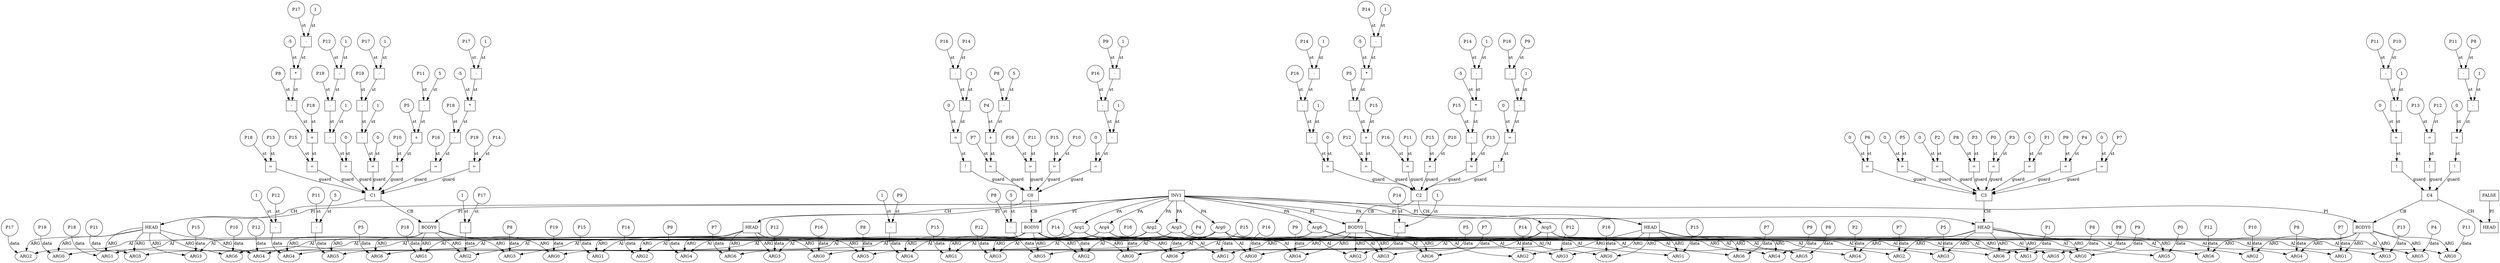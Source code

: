 // Horn Graph
digraph {
	"predicate_0" [label="INV1"  nodeName="predicate_0" class=predicateName GNNNodeID=0 shape="box"]
	"predicateArgument_0" [label="Arg0"  nodeName="predicateArgument_0" class=predicateArgument GNNNodeID=1 shape="ellipse"]
		"predicate_0" -> "predicateArgument_0" [ label="PA"]
	"predicateArgument_1" [label="Arg1"  nodeName="predicateArgument_1" class=predicateArgument GNNNodeID=2 shape="ellipse"]
		"predicate_0" -> "predicateArgument_1" [ label="PA"]
	"predicateArgument_2" [label="Arg2"  nodeName="predicateArgument_2" class=predicateArgument GNNNodeID=3 shape="ellipse"]
		"predicate_0" -> "predicateArgument_2" [ label="PA"]
	"predicateArgument_3" [label="Arg3"  nodeName="predicateArgument_3" class=predicateArgument GNNNodeID=4 shape="ellipse"]
		"predicate_0" -> "predicateArgument_3" [ label="PA"]
	"predicateArgument_4" [label="Arg4"  nodeName="predicateArgument_4" class=predicateArgument GNNNodeID=5 shape="ellipse"]
		"predicate_0" -> "predicateArgument_4" [ label="PA"]
	"predicateArgument_5" [label="Arg5"  nodeName="predicateArgument_5" class=predicateArgument GNNNodeID=6 shape="ellipse"]
		"predicate_0" -> "predicateArgument_5" [ label="PA"]
	"predicateArgument_6" [label="Arg6"  nodeName="predicateArgument_6" class=predicateArgument GNNNodeID=7 shape="ellipse"]
		"predicate_0" -> "predicateArgument_6" [ label="PA"]
	"predicate_1" [label="FALSE"  nodeName="predicate_1" class=predicateName GNNNodeID=8 shape="box"]
	"clause_0" [label="C0"  nodeName="clause_0" class=clause GNNNodeID=9 shape="box"]
	">=_10" [label="="  nodeName=">=_10" class=operator GNNNodeID=10 shape="square"]
		">=_10" -> "clause_0" [ label="guard"]
	"0_11" [label="0"  nodeName="0_11" class=constant GNNNodeID=11 shape="circle"]
		"0_11" -> ">=_10" [ label="st"]
	"-_12" [label="-"  nodeName="-_12" class=operator GNNNodeID=12 shape="square"]
		"-_12" -> ">=_10" [ label="st"]
	"-_13" [label="-"  nodeName="-_13" class=operator GNNNodeID=13 shape="square"]
		"-_13" -> "-_12" [ label="st"]
	"P16_14" [label="P16"  nodeName="P16_14" class=symbolicConstant GNNNodeID=14 shape="circle"]
		"P16_14" -> "-_13" [ label="st"]
	"-_15" [label="-"  nodeName="-_15" class=operator GNNNodeID=15 shape="square"]
		"-_15" -> "-_13" [ label="st"]
	"P9_16" [label="P9"  nodeName="P9_16" class=symbolicConstant GNNNodeID=16 shape="circle"]
		"P9_16" -> "-_15" [ label="st"]
	"1_17" [label="1"  nodeName="1_17" class=constant GNNNodeID=17 shape="circle"]
		"1_17" -> "-_15" [ label="st"]
	"1_18" [label="1"  nodeName="1_18" class=constant GNNNodeID=18 shape="circle"]
		"1_18" -> "-_12" [ label="st"]
	"!_19" [label="!"  nodeName="!_19" class=operator GNNNodeID=19 shape="square"]
		"!_19" -> "clause_0" [ label="guard"]
	">=_20" [label="="  nodeName=">=_20" class=operator GNNNodeID=20 shape="square"]
		">=_20" -> "!_19" [ label="st"]
	"0_21" [label="0"  nodeName="0_21" class=constant GNNNodeID=21 shape="circle"]
		"0_21" -> ">=_20" [ label="st"]
	"-_22" [label="-"  nodeName="-_22" class=operator GNNNodeID=22 shape="square"]
		"-_22" -> ">=_20" [ label="st"]
	"-_23" [label="-"  nodeName="-_23" class=operator GNNNodeID=23 shape="square"]
		"-_23" -> "-_22" [ label="st"]
	"P16_24" [label="P16"  nodeName="P16_24" class=symbolicConstant GNNNodeID=24 shape="circle"]
		"P16_24" -> "-_23" [ label="st"]
	"P14_25" [label="P14"  nodeName="P14_25" class=symbolicConstant GNNNodeID=25 shape="circle"]
		"P14_25" -> "-_23" [ label="st"]
	"1_26" [label="1"  nodeName="1_26" class=constant GNNNodeID=26 shape="circle"]
		"1_26" -> "-_22" [ label="st"]
	"=_27" [label="="  nodeName="=_27" class=operator GNNNodeID=27 shape="square"]
		"=_27" -> "clause_0" [ label="guard"]
	"+_28" [label="+"  nodeName="+_28" class=operator GNNNodeID=28 shape="square"]
		"+_28" -> "=_27" [ label="st"]
	"P4_29" [label="P4"  nodeName="P4_29" class=symbolicConstant GNNNodeID=29 shape="circle"]
		"P4_29" -> "+_28" [ label="st"]
	"-_30" [label="-"  nodeName="-_30" class=operator GNNNodeID=30 shape="square"]
		"-_30" -> "+_28" [ label="st"]
	"P8_31" [label="P8"  nodeName="P8_31" class=symbolicConstant GNNNodeID=31 shape="circle"]
		"P8_31" -> "-_30" [ label="st"]
	"5_32" [label="5"  nodeName="5_32" class=constant GNNNodeID=32 shape="circle"]
		"5_32" -> "-_30" [ label="st"]
	"P7_33" [label="P7"  nodeName="P7_33" class=symbolicConstant GNNNodeID=33 shape="circle"]
		"P7_33" -> "=_27" [ label="st"]
	"=_34" [label="="  nodeName="=_34" class=operator GNNNodeID=34 shape="square"]
		"=_34" -> "clause_0" [ label="guard"]
	"P11_35" [label="P11"  nodeName="P11_35" class=symbolicConstant GNNNodeID=35 shape="circle"]
		"P11_35" -> "=_34" [ label="st"]
	"P16_36" [label="P16"  nodeName="P16_36" class=symbolicConstant GNNNodeID=36 shape="circle"]
		"P16_36" -> "=_34" [ label="st"]
	"=_37" [label="="  nodeName="=_37" class=operator GNNNodeID=37 shape="square"]
		"=_37" -> "clause_0" [ label="guard"]
	"P10_38" [label="P10"  nodeName="P10_38" class=symbolicConstant GNNNodeID=38 shape="circle"]
		"P10_38" -> "=_37" [ label="st"]
	"P15_39" [label="P15"  nodeName="P15_39" class=symbolicConstant GNNNodeID=39 shape="circle"]
		"P15_39" -> "=_37" [ label="st"]
	"clauseHead_0" [label="HEAD"  nodeName="clauseHead_0" class=clauseHead GNNNodeID=40 shape="box"]
		"clause_0" -> "clauseHead_0" [ label="CH"]
		"predicate_0" -> "clauseHead_0" [ label="PI"]
	"clauseArgument_0" [label="ARG0"  nodeName="clauseArgument_0" class=clauseArg GNNNodeID=41 shape="ellipse"]
		"clauseHead_0" -> "clauseArgument_0" [ label="ARG"]
		"predicateArgument_0" -> "clauseArgument_0" [ label="AI"]
	"P16_42" [label="P16"  nodeName="P16_42" class=symbolicConstant GNNNodeID=42 shape="circle"]
		"P16_42" -> "clauseArgument_0" [ label="data"]
	"clauseArgument_1" [label="ARG1"  nodeName="clauseArgument_1" class=clauseArg GNNNodeID=43 shape="ellipse"]
		"clauseHead_0" -> "clauseArgument_1" [ label="ARG"]
		"predicateArgument_1" -> "clauseArgument_1" [ label="AI"]
	"P15_44" [label="P15"  nodeName="P15_44" class=symbolicConstant GNNNodeID=44 shape="circle"]
		"P15_44" -> "clauseArgument_1" [ label="data"]
	"clauseArgument_2" [label="ARG2"  nodeName="clauseArgument_2" class=clauseArg GNNNodeID=45 shape="ellipse"]
		"clauseHead_0" -> "clauseArgument_2" [ label="ARG"]
		"predicateArgument_2" -> "clauseArgument_2" [ label="AI"]
	"P14_46" [label="P14"  nodeName="P14_46" class=symbolicConstant GNNNodeID=46 shape="circle"]
		"P14_46" -> "clauseArgument_2" [ label="data"]
	"clauseArgument_3" [label="ARG3"  nodeName="clauseArgument_3" class=clauseArg GNNNodeID=47 shape="ellipse"]
		"clauseHead_0" -> "clauseArgument_3" [ label="ARG"]
		"predicateArgument_3" -> "clauseArgument_3" [ label="AI"]
	"P12_48" [label="P12"  nodeName="P12_48" class=symbolicConstant GNNNodeID=48 shape="circle"]
		"P12_48" -> "clauseArgument_3" [ label="data"]
	"clauseArgument_4" [label="ARG4"  nodeName="clauseArgument_4" class=clauseArg GNNNodeID=49 shape="ellipse"]
		"clauseHead_0" -> "clauseArgument_4" [ label="ARG"]
		"predicateArgument_4" -> "clauseArgument_4" [ label="AI"]
	"P9_50" [label="P9"  nodeName="P9_50" class=symbolicConstant GNNNodeID=50 shape="circle"]
		"P9_50" -> "clauseArgument_4" [ label="data"]
	"clauseArgument_5" [label="ARG5"  nodeName="clauseArgument_5" class=clauseArg GNNNodeID=51 shape="ellipse"]
		"clauseHead_0" -> "clauseArgument_5" [ label="ARG"]
		"predicateArgument_5" -> "clauseArgument_5" [ label="AI"]
	"P8_52" [label="P8"  nodeName="P8_52" class=symbolicConstant GNNNodeID=52 shape="circle"]
		"P8_52" -> "clauseArgument_5" [ label="data"]
	"clauseArgument_6" [label="ARG6"  nodeName="clauseArgument_6" class=clauseArg GNNNodeID=53 shape="ellipse"]
		"clauseHead_0" -> "clauseArgument_6" [ label="ARG"]
		"predicateArgument_6" -> "clauseArgument_6" [ label="AI"]
	"P7_54" [label="P7"  nodeName="P7_54" class=symbolicConstant GNNNodeID=54 shape="circle"]
		"P7_54" -> "clauseArgument_6" [ label="data"]
	"clauseBody_0" [label="BODY0"  nodeName="clauseBody_0" class=clauseBody GNNNodeID=55 shape="box"]
		"clause_0" -> "clauseBody_0" [ label="CB"]
		"predicate_0" -> "clauseBody_0" [ label="PI"]
	"clauseArgument_7" [label="ARG0"  nodeName="clauseArgument_7" class=clauseArg GNNNodeID=56 shape="ellipse"]
		"clauseBody_0" -> "clauseArgument_7" [ label="ARG"]
		"predicateArgument_0" -> "clauseArgument_7" [ label="AI"]
	"P16_57" [label="P16"  nodeName="P16_57" class=symbolicConstant GNNNodeID=57 shape="circle"]
		"P16_57" -> "clauseArgument_7" [ label="data"]
	"clauseArgument_8" [label="ARG1"  nodeName="clauseArgument_8" class=clauseArg GNNNodeID=58 shape="ellipse"]
		"clauseBody_0" -> "clauseArgument_8" [ label="ARG"]
		"predicateArgument_1" -> "clauseArgument_8" [ label="AI"]
	"P15_59" [label="P15"  nodeName="P15_59" class=symbolicConstant GNNNodeID=59 shape="circle"]
		"P15_59" -> "clauseArgument_8" [ label="data"]
	"clauseArgument_9" [label="ARG2"  nodeName="clauseArgument_9" class=clauseArg GNNNodeID=60 shape="ellipse"]
		"clauseBody_0" -> "clauseArgument_9" [ label="ARG"]
		"predicateArgument_2" -> "clauseArgument_9" [ label="AI"]
	"P14_61" [label="P14"  nodeName="P14_61" class=symbolicConstant GNNNodeID=61 shape="circle"]
		"P14_61" -> "clauseArgument_9" [ label="data"]
	"clauseArgument_10" [label="ARG3"  nodeName="clauseArgument_10" class=clauseArg GNNNodeID=62 shape="ellipse"]
		"clauseBody_0" -> "clauseArgument_10" [ label="ARG"]
		"predicateArgument_3" -> "clauseArgument_10" [ label="AI"]
	"P12_63" [label="P12"  nodeName="P12_63" class=symbolicConstant GNNNodeID=63 shape="circle"]
		"P12_63" -> "clauseArgument_10" [ label="data"]
	"clauseArgument_11" [label="ARG4"  nodeName="clauseArgument_11" class=clauseArg GNNNodeID=64 shape="ellipse"]
		"clauseBody_0" -> "clauseArgument_11" [ label="ARG"]
		"predicateArgument_4" -> "clauseArgument_11" [ label="AI"]
	"-_65" [label="-"  nodeName="-_65" class=operator GNNNodeID=65 shape="square"]
		"-_65" -> "clauseArgument_11" [ label="data"]
	"P9_66" [label="P9"  nodeName="P9_66" class=symbolicConstant GNNNodeID=66 shape="circle"]
		"P9_66" -> "-_65" [ label="st"]
	"1_67" [label="1"  nodeName="1_67" class=constant GNNNodeID=67 shape="circle"]
		"1_67" -> "-_65" [ label="st"]
	"clauseArgument_12" [label="ARG5"  nodeName="clauseArgument_12" class=clauseArg GNNNodeID=68 shape="ellipse"]
		"clauseBody_0" -> "clauseArgument_12" [ label="ARG"]
		"predicateArgument_5" -> "clauseArgument_12" [ label="AI"]
	"-_69" [label="-"  nodeName="-_69" class=operator GNNNodeID=69 shape="square"]
		"-_69" -> "clauseArgument_12" [ label="data"]
	"P8_70" [label="P8"  nodeName="P8_70" class=symbolicConstant GNNNodeID=70 shape="circle"]
		"P8_70" -> "-_69" [ label="st"]
	"5_71" [label="5"  nodeName="5_71" class=constant GNNNodeID=71 shape="circle"]
		"5_71" -> "-_69" [ label="st"]
	"clauseArgument_13" [label="ARG6"  nodeName="clauseArgument_13" class=clauseArg GNNNodeID=72 shape="ellipse"]
		"clauseBody_0" -> "clauseArgument_13" [ label="ARG"]
		"predicateArgument_6" -> "clauseArgument_13" [ label="AI"]
	"P4_73" [label="P4"  nodeName="P4_73" class=symbolicConstant GNNNodeID=73 shape="circle"]
		"P4_73" -> "clauseArgument_13" [ label="data"]
	"clause_1" [label="C1"  nodeName="clause_1" class=clause GNNNodeID=74 shape="box"]
	"=_75" [label="="  nodeName="=_75" class=operator GNNNodeID=75 shape="square"]
		"=_75" -> "clause_1" [ label="guard"]
	"+_76" [label="+"  nodeName="+_76" class=operator GNNNodeID=76 shape="square"]
		"+_76" -> "=_75" [ label="st"]
	"-_77" [label="-"  nodeName="-_77" class=operator GNNNodeID=77 shape="square"]
		"-_77" -> "+_76" [ label="st"]
	"P8_78" [label="P8"  nodeName="P8_78" class=symbolicConstant GNNNodeID=78 shape="circle"]
		"P8_78" -> "-_77" [ label="st"]
	"*_79" [label="*"  nodeName="*_79" class=operator GNNNodeID=79 shape="square"]
		"*_79" -> "-_77" [ label="st"]
	"-5_80" [label="-5"  nodeName="-5_80" class=constant GNNNodeID=80 shape="circle"]
		"-5_80" -> "*_79" [ label="st"]
	"-_81" [label="-"  nodeName="-_81" class=operator GNNNodeID=81 shape="square"]
		"-_81" -> "*_79" [ label="st"]
	"P17_82" [label="P17"  nodeName="P17_82" class=symbolicConstant GNNNodeID=82 shape="circle"]
		"P17_82" -> "-_81" [ label="st"]
	"1_83" [label="1"  nodeName="1_83" class=constant GNNNodeID=83 shape="circle"]
		"1_83" -> "-_81" [ label="st"]
	"P18_84" [label="P18"  nodeName="P18_84" class=symbolicConstant GNNNodeID=84 shape="circle"]
		"P18_84" -> "+_76" [ label="st"]
	"P15_85" [label="P15"  nodeName="P15_85" class=symbolicConstant GNNNodeID=85 shape="circle"]
		"P15_85" -> "=_75" [ label="st"]
	">=_86" [label="="  nodeName=">=_86" class=operator GNNNodeID=86 shape="square"]
		">=_86" -> "clause_1" [ label="guard"]
	"0_87" [label="0"  nodeName="0_87" class=constant GNNNodeID=87 shape="circle"]
		"0_87" -> ">=_86" [ label="st"]
	"-_88" [label="-"  nodeName="-_88" class=operator GNNNodeID=88 shape="square"]
		"-_88" -> ">=_86" [ label="st"]
	"-_89" [label="-"  nodeName="-_89" class=operator GNNNodeID=89 shape="square"]
		"-_89" -> "-_88" [ label="st"]
	"P19_90" [label="P19"  nodeName="P19_90" class=symbolicConstant GNNNodeID=90 shape="circle"]
		"P19_90" -> "-_89" [ label="st"]
	"-_91" [label="-"  nodeName="-_91" class=operator GNNNodeID=91 shape="square"]
		"-_91" -> "-_89" [ label="st"]
	"P12_92" [label="P12"  nodeName="P12_92" class=symbolicConstant GNNNodeID=92 shape="circle"]
		"P12_92" -> "-_91" [ label="st"]
	"1_93" [label="1"  nodeName="1_93" class=constant GNNNodeID=93 shape="circle"]
		"1_93" -> "-_91" [ label="st"]
	"1_94" [label="1"  nodeName="1_94" class=constant GNNNodeID=94 shape="circle"]
		"1_94" -> "-_88" [ label="st"]
	">=_95" [label="="  nodeName=">=_95" class=operator GNNNodeID=95 shape="square"]
		">=_95" -> "clause_1" [ label="guard"]
	"0_96" [label="0"  nodeName="0_96" class=constant GNNNodeID=96 shape="circle"]
		"0_96" -> ">=_95" [ label="st"]
	"-_97" [label="-"  nodeName="-_97" class=operator GNNNodeID=97 shape="square"]
		"-_97" -> ">=_95" [ label="st"]
	"-_98" [label="-"  nodeName="-_98" class=operator GNNNodeID=98 shape="square"]
		"-_98" -> "-_97" [ label="st"]
	"P19_99" [label="P19"  nodeName="P19_99" class=symbolicConstant GNNNodeID=99 shape="circle"]
		"P19_99" -> "-_98" [ label="st"]
	"-_100" [label="-"  nodeName="-_100" class=operator GNNNodeID=100 shape="square"]
		"-_100" -> "-_98" [ label="st"]
	"P17_101" [label="P17"  nodeName="P17_101" class=symbolicConstant GNNNodeID=101 shape="circle"]
		"P17_101" -> "-_100" [ label="st"]
	"1_102" [label="1"  nodeName="1_102" class=constant GNNNodeID=102 shape="circle"]
		"1_102" -> "-_100" [ label="st"]
	"1_103" [label="1"  nodeName="1_103" class=constant GNNNodeID=103 shape="circle"]
		"1_103" -> "-_97" [ label="st"]
	"=_104" [label="="  nodeName="=_104" class=operator GNNNodeID=104 shape="square"]
		"=_104" -> "clause_1" [ label="guard"]
	"+_105" [label="+"  nodeName="+_105" class=operator GNNNodeID=105 shape="square"]
		"+_105" -> "=_104" [ label="st"]
	"P5_106" [label="P5"  nodeName="P5_106" class=symbolicConstant GNNNodeID=106 shape="circle"]
		"P5_106" -> "+_105" [ label="st"]
	"-_107" [label="-"  nodeName="-_107" class=operator GNNNodeID=107 shape="square"]
		"-_107" -> "+_105" [ label="st"]
	"P11_108" [label="P11"  nodeName="P11_108" class=symbolicConstant GNNNodeID=108 shape="circle"]
		"P11_108" -> "-_107" [ label="st"]
	"5_109" [label="5"  nodeName="5_109" class=constant GNNNodeID=109 shape="circle"]
		"5_109" -> "-_107" [ label="st"]
	"P10_110" [label="P10"  nodeName="P10_110" class=symbolicConstant GNNNodeID=110 shape="circle"]
		"P10_110" -> "=_104" [ label="st"]
	"=_111" [label="="  nodeName="=_111" class=operator GNNNodeID=111 shape="square"]
		"=_111" -> "clause_1" [ label="guard"]
	"-_112" [label="-"  nodeName="-_112" class=operator GNNNodeID=112 shape="square"]
		"-_112" -> "=_111" [ label="st"]
	"P18_113" [label="P18"  nodeName="P18_113" class=symbolicConstant GNNNodeID=113 shape="circle"]
		"P18_113" -> "-_112" [ label="st"]
	"*_114" [label="*"  nodeName="*_114" class=operator GNNNodeID=114 shape="square"]
		"*_114" -> "-_112" [ label="st"]
	"-5_115" [label="-5"  nodeName="-5_115" class=constant GNNNodeID=115 shape="circle"]
		"-5_115" -> "*_114" [ label="st"]
	"-_116" [label="-"  nodeName="-_116" class=operator GNNNodeID=116 shape="square"]
		"-_116" -> "*_114" [ label="st"]
	"P17_117" [label="P17"  nodeName="P17_117" class=symbolicConstant GNNNodeID=117 shape="circle"]
		"P17_117" -> "-_116" [ label="st"]
	"1_118" [label="1"  nodeName="1_118" class=constant GNNNodeID=118 shape="circle"]
		"1_118" -> "-_116" [ label="st"]
	"P16_119" [label="P16"  nodeName="P16_119" class=symbolicConstant GNNNodeID=119 shape="circle"]
		"P16_119" -> "=_111" [ label="st"]
	"=_120" [label="="  nodeName="=_120" class=operator GNNNodeID=120 shape="square"]
		"=_120" -> "clause_1" [ label="guard"]
	"P14_121" [label="P14"  nodeName="P14_121" class=symbolicConstant GNNNodeID=121 shape="circle"]
		"P14_121" -> "=_120" [ label="st"]
	"P19_122" [label="P19"  nodeName="P19_122" class=symbolicConstant GNNNodeID=122 shape="circle"]
		"P19_122" -> "=_120" [ label="st"]
	"=_123" [label="="  nodeName="=_123" class=operator GNNNodeID=123 shape="square"]
		"=_123" -> "clause_1" [ label="guard"]
	"P13_124" [label="P13"  nodeName="P13_124" class=symbolicConstant GNNNodeID=124 shape="circle"]
		"P13_124" -> "=_123" [ label="st"]
	"P18_125" [label="P18"  nodeName="P18_125" class=symbolicConstant GNNNodeID=125 shape="circle"]
		"P18_125" -> "=_123" [ label="st"]
	"clauseHead_1" [label="HEAD"  nodeName="clauseHead_1" class=clauseHead GNNNodeID=126 shape="box"]
		"clause_1" -> "clauseHead_1" [ label="CH"]
		"predicate_0" -> "clauseHead_1" [ label="PI"]
	"clauseArgument_14" [label="ARG0"  nodeName="clauseArgument_14" class=clauseArg GNNNodeID=127 shape="ellipse"]
		"clauseHead_1" -> "clauseArgument_14" [ label="ARG"]
		"predicateArgument_0" -> "clauseArgument_14" [ label="AI"]
	"P19_128" [label="P19"  nodeName="P19_128" class=symbolicConstant GNNNodeID=128 shape="circle"]
		"P19_128" -> "clauseArgument_14" [ label="data"]
	"clauseArgument_15" [label="ARG1"  nodeName="clauseArgument_15" class=clauseArg GNNNodeID=129 shape="ellipse"]
		"clauseHead_1" -> "clauseArgument_15" [ label="ARG"]
		"predicateArgument_1" -> "clauseArgument_15" [ label="AI"]
	"P18_130" [label="P18"  nodeName="P18_130" class=symbolicConstant GNNNodeID=130 shape="circle"]
		"P18_130" -> "clauseArgument_15" [ label="data"]
	"clauseArgument_16" [label="ARG2"  nodeName="clauseArgument_16" class=clauseArg GNNNodeID=131 shape="ellipse"]
		"clauseHead_1" -> "clauseArgument_16" [ label="ARG"]
		"predicateArgument_2" -> "clauseArgument_16" [ label="AI"]
	"P17_132" [label="P17"  nodeName="P17_132" class=symbolicConstant GNNNodeID=132 shape="circle"]
		"P17_132" -> "clauseArgument_16" [ label="data"]
	"clauseArgument_17" [label="ARG3"  nodeName="clauseArgument_17" class=clauseArg GNNNodeID=133 shape="ellipse"]
		"clauseHead_1" -> "clauseArgument_17" [ label="ARG"]
		"predicateArgument_3" -> "clauseArgument_17" [ label="AI"]
	"P15_134" [label="P15"  nodeName="P15_134" class=symbolicConstant GNNNodeID=134 shape="circle"]
		"P15_134" -> "clauseArgument_17" [ label="data"]
	"clauseArgument_18" [label="ARG4"  nodeName="clauseArgument_18" class=clauseArg GNNNodeID=135 shape="ellipse"]
		"clauseHead_1" -> "clauseArgument_18" [ label="ARG"]
		"predicateArgument_4" -> "clauseArgument_18" [ label="AI"]
	"P12_136" [label="P12"  nodeName="P12_136" class=symbolicConstant GNNNodeID=136 shape="circle"]
		"P12_136" -> "clauseArgument_18" [ label="data"]
	"clauseArgument_19" [label="ARG5"  nodeName="clauseArgument_19" class=clauseArg GNNNodeID=137 shape="ellipse"]
		"clauseHead_1" -> "clauseArgument_19" [ label="ARG"]
		"predicateArgument_5" -> "clauseArgument_19" [ label="AI"]
	"P11_138" [label="P11"  nodeName="P11_138" class=symbolicConstant GNNNodeID=138 shape="circle"]
		"P11_138" -> "clauseArgument_19" [ label="data"]
	"clauseArgument_20" [label="ARG6"  nodeName="clauseArgument_20" class=clauseArg GNNNodeID=139 shape="ellipse"]
		"clauseHead_1" -> "clauseArgument_20" [ label="ARG"]
		"predicateArgument_6" -> "clauseArgument_20" [ label="AI"]
	"P10_140" [label="P10"  nodeName="P10_140" class=symbolicConstant GNNNodeID=140 shape="circle"]
		"P10_140" -> "clauseArgument_20" [ label="data"]
	"clauseBody_1" [label="BODY0"  nodeName="clauseBody_1" class=clauseBody GNNNodeID=141 shape="box"]
		"clause_1" -> "clauseBody_1" [ label="CB"]
		"predicate_0" -> "clauseBody_1" [ label="PI"]
	"clauseArgument_21" [label="ARG0"  nodeName="clauseArgument_21" class=clauseArg GNNNodeID=142 shape="ellipse"]
		"clauseBody_1" -> "clauseArgument_21" [ label="ARG"]
		"predicateArgument_0" -> "clauseArgument_21" [ label="AI"]
	"P19_143" [label="P19"  nodeName="P19_143" class=symbolicConstant GNNNodeID=143 shape="circle"]
		"P19_143" -> "clauseArgument_21" [ label="data"]
	"clauseArgument_22" [label="ARG1"  nodeName="clauseArgument_22" class=clauseArg GNNNodeID=144 shape="ellipse"]
		"clauseBody_1" -> "clauseArgument_22" [ label="ARG"]
		"predicateArgument_1" -> "clauseArgument_22" [ label="AI"]
	"P18_145" [label="P18"  nodeName="P18_145" class=symbolicConstant GNNNodeID=145 shape="circle"]
		"P18_145" -> "clauseArgument_22" [ label="data"]
	"clauseArgument_23" [label="ARG2"  nodeName="clauseArgument_23" class=clauseArg GNNNodeID=146 shape="ellipse"]
		"clauseBody_1" -> "clauseArgument_23" [ label="ARG"]
		"predicateArgument_2" -> "clauseArgument_23" [ label="AI"]
	"-_147" [label="-"  nodeName="-_147" class=operator GNNNodeID=147 shape="square"]
		"-_147" -> "clauseArgument_23" [ label="data"]
	"P17_148" [label="P17"  nodeName="P17_148" class=symbolicConstant GNNNodeID=148 shape="circle"]
		"P17_148" -> "-_147" [ label="st"]
	"1_149" [label="1"  nodeName="1_149" class=constant GNNNodeID=149 shape="circle"]
		"1_149" -> "-_147" [ label="st"]
	"clauseArgument_24" [label="ARG3"  nodeName="clauseArgument_24" class=clauseArg GNNNodeID=150 shape="ellipse"]
		"clauseBody_1" -> "clauseArgument_24" [ label="ARG"]
		"predicateArgument_3" -> "clauseArgument_24" [ label="AI"]
	"P8_151" [label="P8"  nodeName="P8_151" class=symbolicConstant GNNNodeID=151 shape="circle"]
		"P8_151" -> "clauseArgument_24" [ label="data"]
	"clauseArgument_25" [label="ARG4"  nodeName="clauseArgument_25" class=clauseArg GNNNodeID=152 shape="ellipse"]
		"clauseBody_1" -> "clauseArgument_25" [ label="ARG"]
		"predicateArgument_4" -> "clauseArgument_25" [ label="AI"]
	"-_153" [label="-"  nodeName="-_153" class=operator GNNNodeID=153 shape="square"]
		"-_153" -> "clauseArgument_25" [ label="data"]
	"P12_154" [label="P12"  nodeName="P12_154" class=symbolicConstant GNNNodeID=154 shape="circle"]
		"P12_154" -> "-_153" [ label="st"]
	"1_155" [label="1"  nodeName="1_155" class=constant GNNNodeID=155 shape="circle"]
		"1_155" -> "-_153" [ label="st"]
	"clauseArgument_26" [label="ARG5"  nodeName="clauseArgument_26" class=clauseArg GNNNodeID=156 shape="ellipse"]
		"clauseBody_1" -> "clauseArgument_26" [ label="ARG"]
		"predicateArgument_5" -> "clauseArgument_26" [ label="AI"]
	"-_157" [label="-"  nodeName="-_157" class=operator GNNNodeID=157 shape="square"]
		"-_157" -> "clauseArgument_26" [ label="data"]
	"P11_158" [label="P11"  nodeName="P11_158" class=symbolicConstant GNNNodeID=158 shape="circle"]
		"P11_158" -> "-_157" [ label="st"]
	"5_159" [label="5"  nodeName="5_159" class=constant GNNNodeID=159 shape="circle"]
		"5_159" -> "-_157" [ label="st"]
	"clauseArgument_27" [label="ARG6"  nodeName="clauseArgument_27" class=clauseArg GNNNodeID=160 shape="ellipse"]
		"clauseBody_1" -> "clauseArgument_27" [ label="ARG"]
		"predicateArgument_6" -> "clauseArgument_27" [ label="AI"]
	"P5_161" [label="P5"  nodeName="P5_161" class=symbolicConstant GNNNodeID=161 shape="circle"]
		"P5_161" -> "clauseArgument_27" [ label="data"]
	"clause_2" [label="C2"  nodeName="clause_2" class=clause GNNNodeID=162 shape="box"]
	"=_163" [label="="  nodeName="=_163" class=operator GNNNodeID=163 shape="square"]
		"=_163" -> "clause_2" [ label="guard"]
	"-_164" [label="-"  nodeName="-_164" class=operator GNNNodeID=164 shape="square"]
		"-_164" -> "=_163" [ label="st"]
	"P15_165" [label="P15"  nodeName="P15_165" class=symbolicConstant GNNNodeID=165 shape="circle"]
		"P15_165" -> "-_164" [ label="st"]
	"*_166" [label="*"  nodeName="*_166" class=operator GNNNodeID=166 shape="square"]
		"*_166" -> "-_164" [ label="st"]
	"-5_167" [label="-5"  nodeName="-5_167" class=constant GNNNodeID=167 shape="circle"]
		"-5_167" -> "*_166" [ label="st"]
	"-_168" [label="-"  nodeName="-_168" class=operator GNNNodeID=168 shape="square"]
		"-_168" -> "*_166" [ label="st"]
	"P14_169" [label="P14"  nodeName="P14_169" class=symbolicConstant GNNNodeID=169 shape="circle"]
		"P14_169" -> "-_168" [ label="st"]
	"1_170" [label="1"  nodeName="1_170" class=constant GNNNodeID=170 shape="circle"]
		"1_170" -> "-_168" [ label="st"]
	"P13_171" [label="P13"  nodeName="P13_171" class=symbolicConstant GNNNodeID=171 shape="circle"]
		"P13_171" -> "=_163" [ label="st"]
	"!_172" [label="!"  nodeName="!_172" class=operator GNNNodeID=172 shape="square"]
		"!_172" -> "clause_2" [ label="guard"]
	">=_173" [label="="  nodeName=">=_173" class=operator GNNNodeID=173 shape="square"]
		">=_173" -> "!_172" [ label="st"]
	"0_174" [label="0"  nodeName="0_174" class=constant GNNNodeID=174 shape="circle"]
		"0_174" -> ">=_173" [ label="st"]
	"-_175" [label="-"  nodeName="-_175" class=operator GNNNodeID=175 shape="square"]
		"-_175" -> ">=_173" [ label="st"]
	"-_176" [label="-"  nodeName="-_176" class=operator GNNNodeID=176 shape="square"]
		"-_176" -> "-_175" [ label="st"]
	"P16_177" [label="P16"  nodeName="P16_177" class=symbolicConstant GNNNodeID=177 shape="circle"]
		"P16_177" -> "-_176" [ label="st"]
	"P9_178" [label="P9"  nodeName="P9_178" class=symbolicConstant GNNNodeID=178 shape="circle"]
		"P9_178" -> "-_176" [ label="st"]
	"1_179" [label="1"  nodeName="1_179" class=constant GNNNodeID=179 shape="circle"]
		"1_179" -> "-_175" [ label="st"]
	">=_180" [label="="  nodeName=">=_180" class=operator GNNNodeID=180 shape="square"]
		">=_180" -> "clause_2" [ label="guard"]
	"0_181" [label="0"  nodeName="0_181" class=constant GNNNodeID=181 shape="circle"]
		"0_181" -> ">=_180" [ label="st"]
	"-_182" [label="-"  nodeName="-_182" class=operator GNNNodeID=182 shape="square"]
		"-_182" -> ">=_180" [ label="st"]
	"-_183" [label="-"  nodeName="-_183" class=operator GNNNodeID=183 shape="square"]
		"-_183" -> "-_182" [ label="st"]
	"P16_184" [label="P16"  nodeName="P16_184" class=symbolicConstant GNNNodeID=184 shape="circle"]
		"P16_184" -> "-_183" [ label="st"]
	"-_185" [label="-"  nodeName="-_185" class=operator GNNNodeID=185 shape="square"]
		"-_185" -> "-_183" [ label="st"]
	"P14_186" [label="P14"  nodeName="P14_186" class=symbolicConstant GNNNodeID=186 shape="circle"]
		"P14_186" -> "-_185" [ label="st"]
	"1_187" [label="1"  nodeName="1_187" class=constant GNNNodeID=187 shape="circle"]
		"1_187" -> "-_185" [ label="st"]
	"1_188" [label="1"  nodeName="1_188" class=constant GNNNodeID=188 shape="circle"]
		"1_188" -> "-_182" [ label="st"]
	"=_189" [label="="  nodeName="=_189" class=operator GNNNodeID=189 shape="square"]
		"=_189" -> "clause_2" [ label="guard"]
	"+_190" [label="+"  nodeName="+_190" class=operator GNNNodeID=190 shape="square"]
		"+_190" -> "=_189" [ label="st"]
	"-_191" [label="-"  nodeName="-_191" class=operator GNNNodeID=191 shape="square"]
		"-_191" -> "+_190" [ label="st"]
	"P5_192" [label="P5"  nodeName="P5_192" class=symbolicConstant GNNNodeID=192 shape="circle"]
		"P5_192" -> "-_191" [ label="st"]
	"*_193" [label="*"  nodeName="*_193" class=operator GNNNodeID=193 shape="square"]
		"*_193" -> "-_191" [ label="st"]
	"-5_194" [label="-5"  nodeName="-5_194" class=constant GNNNodeID=194 shape="circle"]
		"-5_194" -> "*_193" [ label="st"]
	"-_195" [label="-"  nodeName="-_195" class=operator GNNNodeID=195 shape="square"]
		"-_195" -> "*_193" [ label="st"]
	"P14_196" [label="P14"  nodeName="P14_196" class=symbolicConstant GNNNodeID=196 shape="circle"]
		"P14_196" -> "-_195" [ label="st"]
	"1_197" [label="1"  nodeName="1_197" class=constant GNNNodeID=197 shape="circle"]
		"1_197" -> "-_195" [ label="st"]
	"P15_198" [label="P15"  nodeName="P15_198" class=symbolicConstant GNNNodeID=198 shape="circle"]
		"P15_198" -> "+_190" [ label="st"]
	"P12_199" [label="P12"  nodeName="P12_199" class=symbolicConstant GNNNodeID=199 shape="circle"]
		"P12_199" -> "=_189" [ label="st"]
	"=_200" [label="="  nodeName="=_200" class=operator GNNNodeID=200 shape="square"]
		"=_200" -> "clause_2" [ label="guard"]
	"P11_201" [label="P11"  nodeName="P11_201" class=symbolicConstant GNNNodeID=201 shape="circle"]
		"P11_201" -> "=_200" [ label="st"]
	"P16_202" [label="P16"  nodeName="P16_202" class=symbolicConstant GNNNodeID=202 shape="circle"]
		"P16_202" -> "=_200" [ label="st"]
	"=_203" [label="="  nodeName="=_203" class=operator GNNNodeID=203 shape="square"]
		"=_203" -> "clause_2" [ label="guard"]
	"P10_204" [label="P10"  nodeName="P10_204" class=symbolicConstant GNNNodeID=204 shape="circle"]
		"P10_204" -> "=_203" [ label="st"]
	"P15_205" [label="P15"  nodeName="P15_205" class=symbolicConstant GNNNodeID=205 shape="circle"]
		"P15_205" -> "=_203" [ label="st"]
	"clauseHead_2" [label="HEAD"  nodeName="clauseHead_2" class=clauseHead GNNNodeID=206 shape="box"]
		"clause_2" -> "clauseHead_2" [ label="CH"]
		"predicate_0" -> "clauseHead_2" [ label="PI"]
	"clauseArgument_28" [label="ARG0"  nodeName="clauseArgument_28" class=clauseArg GNNNodeID=207 shape="ellipse"]
		"clauseHead_2" -> "clauseArgument_28" [ label="ARG"]
		"predicateArgument_0" -> "clauseArgument_28" [ label="AI"]
	"P16_208" [label="P16"  nodeName="P16_208" class=symbolicConstant GNNNodeID=208 shape="circle"]
		"P16_208" -> "clauseArgument_28" [ label="data"]
	"clauseArgument_29" [label="ARG1"  nodeName="clauseArgument_29" class=clauseArg GNNNodeID=209 shape="ellipse"]
		"clauseHead_2" -> "clauseArgument_29" [ label="ARG"]
		"predicateArgument_1" -> "clauseArgument_29" [ label="AI"]
	"P15_210" [label="P15"  nodeName="P15_210" class=symbolicConstant GNNNodeID=210 shape="circle"]
		"P15_210" -> "clauseArgument_29" [ label="data"]
	"clauseArgument_30" [label="ARG2"  nodeName="clauseArgument_30" class=clauseArg GNNNodeID=211 shape="ellipse"]
		"clauseHead_2" -> "clauseArgument_30" [ label="ARG"]
		"predicateArgument_2" -> "clauseArgument_30" [ label="AI"]
	"P14_212" [label="P14"  nodeName="P14_212" class=symbolicConstant GNNNodeID=212 shape="circle"]
		"P14_212" -> "clauseArgument_30" [ label="data"]
	"clauseArgument_31" [label="ARG3"  nodeName="clauseArgument_31" class=clauseArg GNNNodeID=213 shape="ellipse"]
		"clauseHead_2" -> "clauseArgument_31" [ label="ARG"]
		"predicateArgument_3" -> "clauseArgument_31" [ label="AI"]
	"P12_214" [label="P12"  nodeName="P12_214" class=symbolicConstant GNNNodeID=214 shape="circle"]
		"P12_214" -> "clauseArgument_31" [ label="data"]
	"clauseArgument_32" [label="ARG4"  nodeName="clauseArgument_32" class=clauseArg GNNNodeID=215 shape="ellipse"]
		"clauseHead_2" -> "clauseArgument_32" [ label="ARG"]
		"predicateArgument_4" -> "clauseArgument_32" [ label="AI"]
	"P9_216" [label="P9"  nodeName="P9_216" class=symbolicConstant GNNNodeID=216 shape="circle"]
		"P9_216" -> "clauseArgument_32" [ label="data"]
	"clauseArgument_33" [label="ARG5"  nodeName="clauseArgument_33" class=clauseArg GNNNodeID=217 shape="ellipse"]
		"clauseHead_2" -> "clauseArgument_33" [ label="ARG"]
		"predicateArgument_5" -> "clauseArgument_33" [ label="AI"]
	"P8_218" [label="P8"  nodeName="P8_218" class=symbolicConstant GNNNodeID=218 shape="circle"]
		"P8_218" -> "clauseArgument_33" [ label="data"]
	"clauseArgument_34" [label="ARG6"  nodeName="clauseArgument_34" class=clauseArg GNNNodeID=219 shape="ellipse"]
		"clauseHead_2" -> "clauseArgument_34" [ label="ARG"]
		"predicateArgument_6" -> "clauseArgument_34" [ label="AI"]
	"P7_220" [label="P7"  nodeName="P7_220" class=symbolicConstant GNNNodeID=220 shape="circle"]
		"P7_220" -> "clauseArgument_34" [ label="data"]
	"clauseBody_2" [label="BODY0"  nodeName="clauseBody_2" class=clauseBody GNNNodeID=221 shape="box"]
		"clause_2" -> "clauseBody_2" [ label="CB"]
		"predicate_0" -> "clauseBody_2" [ label="PI"]
	"clauseArgument_35" [label="ARG0"  nodeName="clauseArgument_35" class=clauseArg GNNNodeID=222 shape="ellipse"]
		"clauseBody_2" -> "clauseArgument_35" [ label="ARG"]
		"predicateArgument_0" -> "clauseArgument_35" [ label="AI"]
	"P16_223" [label="P16"  nodeName="P16_223" class=symbolicConstant GNNNodeID=223 shape="circle"]
		"P16_223" -> "clauseArgument_35" [ label="data"]
	"clauseArgument_36" [label="ARG1"  nodeName="clauseArgument_36" class=clauseArg GNNNodeID=224 shape="ellipse"]
		"clauseBody_2" -> "clauseArgument_36" [ label="ARG"]
		"predicateArgument_1" -> "clauseArgument_36" [ label="AI"]
	"P15_225" [label="P15"  nodeName="P15_225" class=symbolicConstant GNNNodeID=225 shape="circle"]
		"P15_225" -> "clauseArgument_36" [ label="data"]
	"clauseArgument_37" [label="ARG2"  nodeName="clauseArgument_37" class=clauseArg GNNNodeID=226 shape="ellipse"]
		"clauseBody_2" -> "clauseArgument_37" [ label="ARG"]
		"predicateArgument_2" -> "clauseArgument_37" [ label="AI"]
	"-_227" [label="-"  nodeName="-_227" class=operator GNNNodeID=227 shape="square"]
		"-_227" -> "clauseArgument_37" [ label="data"]
	"P14_228" [label="P14"  nodeName="P14_228" class=symbolicConstant GNNNodeID=228 shape="circle"]
		"P14_228" -> "-_227" [ label="st"]
	"1_229" [label="1"  nodeName="1_229" class=constant GNNNodeID=229 shape="circle"]
		"1_229" -> "-_227" [ label="st"]
	"clauseArgument_38" [label="ARG3"  nodeName="clauseArgument_38" class=clauseArg GNNNodeID=230 shape="ellipse"]
		"clauseBody_2" -> "clauseArgument_38" [ label="ARG"]
		"predicateArgument_3" -> "clauseArgument_38" [ label="AI"]
	"P5_231" [label="P5"  nodeName="P5_231" class=symbolicConstant GNNNodeID=231 shape="circle"]
		"P5_231" -> "clauseArgument_38" [ label="data"]
	"clauseArgument_39" [label="ARG4"  nodeName="clauseArgument_39" class=clauseArg GNNNodeID=232 shape="ellipse"]
		"clauseBody_2" -> "clauseArgument_39" [ label="ARG"]
		"predicateArgument_4" -> "clauseArgument_39" [ label="AI"]
	"P9_233" [label="P9"  nodeName="P9_233" class=symbolicConstant GNNNodeID=233 shape="circle"]
		"P9_233" -> "clauseArgument_39" [ label="data"]
	"clauseArgument_40" [label="ARG5"  nodeName="clauseArgument_40" class=clauseArg GNNNodeID=234 shape="ellipse"]
		"clauseBody_2" -> "clauseArgument_40" [ label="ARG"]
		"predicateArgument_5" -> "clauseArgument_40" [ label="AI"]
	"P8_235" [label="P8"  nodeName="P8_235" class=symbolicConstant GNNNodeID=235 shape="circle"]
		"P8_235" -> "clauseArgument_40" [ label="data"]
	"clauseArgument_41" [label="ARG6"  nodeName="clauseArgument_41" class=clauseArg GNNNodeID=236 shape="ellipse"]
		"clauseBody_2" -> "clauseArgument_41" [ label="ARG"]
		"predicateArgument_6" -> "clauseArgument_41" [ label="AI"]
	"P7_237" [label="P7"  nodeName="P7_237" class=symbolicConstant GNNNodeID=237 shape="circle"]
		"P7_237" -> "clauseArgument_41" [ label="data"]
	"clause_3" [label="C3"  nodeName="clause_3" class=clause GNNNodeID=238 shape="box"]
	"=_239" [label="="  nodeName="=_239" class=operator GNNNodeID=239 shape="square"]
		"=_239" -> "clause_3" [ label="guard"]
	"P0_240" [label="P0"  nodeName="P0_240" class=symbolicConstant GNNNodeID=240 shape="circle"]
		"P0_240" -> "=_239" [ label="st"]
	"P3_241" [label="P3"  nodeName="P3_241" class=symbolicConstant GNNNodeID=241 shape="circle"]
		"P3_241" -> "=_239" [ label="st"]
	"=_242" [label="="  nodeName="=_242" class=operator GNNNodeID=242 shape="square"]
		"=_242" -> "clause_3" [ label="guard"]
	"0_243" [label="0"  nodeName="0_243" class=constant GNNNodeID=243 shape="circle"]
		"0_243" -> "=_242" [ label="st"]
	"P1_244" [label="P1"  nodeName="P1_244" class=symbolicConstant GNNNodeID=244 shape="circle"]
		"P1_244" -> "=_242" [ label="st"]
	"=_245" [label="="  nodeName="=_245" class=operator GNNNodeID=245 shape="square"]
		"=_245" -> "clause_3" [ label="guard"]
	"P9_246" [label="P9"  nodeName="P9_246" class=symbolicConstant GNNNodeID=246 shape="circle"]
		"P9_246" -> "=_245" [ label="st"]
	"P4_247" [label="P4"  nodeName="P4_247" class=symbolicConstant GNNNodeID=247 shape="circle"]
		"P4_247" -> "=_245" [ label="st"]
	"=_248" [label="="  nodeName="=_248" class=operator GNNNodeID=248 shape="square"]
		"=_248" -> "clause_3" [ label="guard"]
	"0_249" [label="0"  nodeName="0_249" class=constant GNNNodeID=249 shape="circle"]
		"0_249" -> "=_248" [ label="st"]
	"P7_250" [label="P7"  nodeName="P7_250" class=symbolicConstant GNNNodeID=250 shape="circle"]
		"P7_250" -> "=_248" [ label="st"]
	"=_251" [label="="  nodeName="=_251" class=operator GNNNodeID=251 shape="square"]
		"=_251" -> "clause_3" [ label="guard"]
	"0_252" [label="0"  nodeName="0_252" class=constant GNNNodeID=252 shape="circle"]
		"0_252" -> "=_251" [ label="st"]
	"P6_253" [label="P6"  nodeName="P6_253" class=symbolicConstant GNNNodeID=253 shape="circle"]
		"P6_253" -> "=_251" [ label="st"]
	"=_254" [label="="  nodeName="=_254" class=operator GNNNodeID=254 shape="square"]
		"=_254" -> "clause_3" [ label="guard"]
	"0_255" [label="0"  nodeName="0_255" class=constant GNNNodeID=255 shape="circle"]
		"0_255" -> "=_254" [ label="st"]
	"P5_256" [label="P5"  nodeName="P5_256" class=symbolicConstant GNNNodeID=256 shape="circle"]
		"P5_256" -> "=_254" [ label="st"]
	"=_257" [label="="  nodeName="=_257" class=operator GNNNodeID=257 shape="square"]
		"=_257" -> "clause_3" [ label="guard"]
	"0_258" [label="0"  nodeName="0_258" class=constant GNNNodeID=258 shape="circle"]
		"0_258" -> "=_257" [ label="st"]
	"P2_259" [label="P2"  nodeName="P2_259" class=symbolicConstant GNNNodeID=259 shape="circle"]
		"P2_259" -> "=_257" [ label="st"]
	"=_260" [label="="  nodeName="=_260" class=operator GNNNodeID=260 shape="square"]
		"=_260" -> "clause_3" [ label="guard"]
	"P8_261" [label="P8"  nodeName="P8_261" class=symbolicConstant GNNNodeID=261 shape="circle"]
		"P8_261" -> "=_260" [ label="st"]
	"P3_262" [label="P3"  nodeName="P3_262" class=symbolicConstant GNNNodeID=262 shape="circle"]
		"P3_262" -> "=_260" [ label="st"]
	"clauseHead_3" [label="HEAD"  nodeName="clauseHead_3" class=clauseHead GNNNodeID=263 shape="box"]
		"clause_3" -> "clauseHead_3" [ label="CH"]
		"predicate_0" -> "clauseHead_3" [ label="PI"]
	"clauseArgument_42" [label="ARG0"  nodeName="clauseArgument_42" class=clauseArg GNNNodeID=264 shape="ellipse"]
		"clauseHead_3" -> "clauseArgument_42" [ label="ARG"]
		"predicateArgument_0" -> "clauseArgument_42" [ label="AI"]
	"P9_265" [label="P9"  nodeName="P9_265" class=symbolicConstant GNNNodeID=265 shape="circle"]
		"P9_265" -> "clauseArgument_42" [ label="data"]
	"clauseArgument_43" [label="ARG1"  nodeName="clauseArgument_43" class=clauseArg GNNNodeID=266 shape="ellipse"]
		"clauseHead_3" -> "clauseArgument_43" [ label="ARG"]
		"predicateArgument_1" -> "clauseArgument_43" [ label="AI"]
	"P8_267" [label="P8"  nodeName="P8_267" class=symbolicConstant GNNNodeID=267 shape="circle"]
		"P8_267" -> "clauseArgument_43" [ label="data"]
	"clauseArgument_44" [label="ARG2"  nodeName="clauseArgument_44" class=clauseArg GNNNodeID=268 shape="ellipse"]
		"clauseHead_3" -> "clauseArgument_44" [ label="ARG"]
		"predicateArgument_2" -> "clauseArgument_44" [ label="AI"]
	"P7_269" [label="P7"  nodeName="P7_269" class=symbolicConstant GNNNodeID=269 shape="circle"]
		"P7_269" -> "clauseArgument_44" [ label="data"]
	"clauseArgument_45" [label="ARG3"  nodeName="clauseArgument_45" class=clauseArg GNNNodeID=270 shape="ellipse"]
		"clauseHead_3" -> "clauseArgument_45" [ label="ARG"]
		"predicateArgument_3" -> "clauseArgument_45" [ label="AI"]
	"P5_271" [label="P5"  nodeName="P5_271" class=symbolicConstant GNNNodeID=271 shape="circle"]
		"P5_271" -> "clauseArgument_45" [ label="data"]
	"clauseArgument_46" [label="ARG4"  nodeName="clauseArgument_46" class=clauseArg GNNNodeID=272 shape="ellipse"]
		"clauseHead_3" -> "clauseArgument_46" [ label="ARG"]
		"predicateArgument_4" -> "clauseArgument_46" [ label="AI"]
	"P2_273" [label="P2"  nodeName="P2_273" class=symbolicConstant GNNNodeID=273 shape="circle"]
		"P2_273" -> "clauseArgument_46" [ label="data"]
	"clauseArgument_47" [label="ARG5"  nodeName="clauseArgument_47" class=clauseArg GNNNodeID=274 shape="ellipse"]
		"clauseHead_3" -> "clauseArgument_47" [ label="ARG"]
		"predicateArgument_5" -> "clauseArgument_47" [ label="AI"]
	"P0_275" [label="P0"  nodeName="P0_275" class=symbolicConstant GNNNodeID=275 shape="circle"]
		"P0_275" -> "clauseArgument_47" [ label="data"]
	"clauseArgument_48" [label="ARG6"  nodeName="clauseArgument_48" class=clauseArg GNNNodeID=276 shape="ellipse"]
		"clauseHead_3" -> "clauseArgument_48" [ label="ARG"]
		"predicateArgument_6" -> "clauseArgument_48" [ label="AI"]
	"P1_277" [label="P1"  nodeName="P1_277" class=symbolicConstant GNNNodeID=277 shape="circle"]
		"P1_277" -> "clauseArgument_48" [ label="data"]
	"clause_4" [label="C4"  nodeName="clause_4" class=clause GNNNodeID=278 shape="box"]
	"!_279" [label="!"  nodeName="!_279" class=operator GNNNodeID=279 shape="square"]
		"!_279" -> "clause_4" [ label="guard"]
	"=_280" [label="="  nodeName="=_280" class=operator GNNNodeID=280 shape="square"]
		"=_280" -> "!_279" [ label="st"]
	"P13_281" [label="P13"  nodeName="P13_281" class=symbolicConstant GNNNodeID=281 shape="circle"]
		"P13_281" -> "=_280" [ label="st"]
	"P12_282" [label="P12"  nodeName="P12_282" class=symbolicConstant GNNNodeID=282 shape="circle"]
		"P12_282" -> "=_280" [ label="st"]
	"!_283" [label="!"  nodeName="!_283" class=operator GNNNodeID=283 shape="square"]
		"!_283" -> "clause_4" [ label="guard"]
	">=_284" [label="="  nodeName=">=_284" class=operator GNNNodeID=284 shape="square"]
		">=_284" -> "!_283" [ label="st"]
	"0_285" [label="0"  nodeName="0_285" class=constant GNNNodeID=285 shape="circle"]
		"0_285" -> ">=_284" [ label="st"]
	"-_286" [label="-"  nodeName="-_286" class=operator GNNNodeID=286 shape="square"]
		"-_286" -> ">=_284" [ label="st"]
	"-_287" [label="-"  nodeName="-_287" class=operator GNNNodeID=287 shape="square"]
		"-_287" -> "-_286" [ label="st"]
	"P11_288" [label="P11"  nodeName="P11_288" class=symbolicConstant GNNNodeID=288 shape="circle"]
		"P11_288" -> "-_287" [ label="st"]
	"P8_289" [label="P8"  nodeName="P8_289" class=symbolicConstant GNNNodeID=289 shape="circle"]
		"P8_289" -> "-_287" [ label="st"]
	"1_290" [label="1"  nodeName="1_290" class=constant GNNNodeID=290 shape="circle"]
		"1_290" -> "-_286" [ label="st"]
	"!_291" [label="!"  nodeName="!_291" class=operator GNNNodeID=291 shape="square"]
		"!_291" -> "clause_4" [ label="guard"]
	">=_292" [label="="  nodeName=">=_292" class=operator GNNNodeID=292 shape="square"]
		">=_292" -> "!_291" [ label="st"]
	"0_293" [label="0"  nodeName="0_293" class=constant GNNNodeID=293 shape="circle"]
		"0_293" -> ">=_292" [ label="st"]
	"-_294" [label="-"  nodeName="-_294" class=operator GNNNodeID=294 shape="square"]
		"-_294" -> ">=_292" [ label="st"]
	"-_295" [label="-"  nodeName="-_295" class=operator GNNNodeID=295 shape="square"]
		"-_295" -> "-_294" [ label="st"]
	"P11_296" [label="P11"  nodeName="P11_296" class=symbolicConstant GNNNodeID=296 shape="circle"]
		"P11_296" -> "-_295" [ label="st"]
	"P10_297" [label="P10"  nodeName="P10_297" class=symbolicConstant GNNNodeID=297 shape="circle"]
		"P10_297" -> "-_295" [ label="st"]
	"1_298" [label="1"  nodeName="1_298" class=constant GNNNodeID=298 shape="circle"]
		"1_298" -> "-_294" [ label="st"]
	"clauseHead_4" [label="HEAD"  nodeName="clauseHead_4" class=clauseHead GNNNodeID=299 shape="box"]
		"clause_4" -> "clauseHead_4" [ label="CH"]
		"predicate_1" -> "clauseHead_4" [ label="PI"]
	"clauseBody_3" [label="BODY0"  nodeName="clauseBody_3" class=clauseBody GNNNodeID=300 shape="box"]
		"clause_4" -> "clauseBody_3" [ label="CB"]
		"predicate_0" -> "clauseBody_3" [ label="PI"]
	"clauseArgument_49" [label="ARG0"  nodeName="clauseArgument_49" class=clauseArg GNNNodeID=301 shape="ellipse"]
		"clauseBody_3" -> "clauseArgument_49" [ label="ARG"]
		"predicateArgument_0" -> "clauseArgument_49" [ label="AI"]
	"P11_302" [label="P11"  nodeName="P11_302" class=symbolicConstant GNNNodeID=302 shape="circle"]
		"P11_302" -> "clauseArgument_49" [ label="data"]
	"clauseArgument_50" [label="ARG1"  nodeName="clauseArgument_50" class=clauseArg GNNNodeID=303 shape="ellipse"]
		"clauseBody_3" -> "clauseArgument_50" [ label="ARG"]
		"predicateArgument_1" -> "clauseArgument_50" [ label="AI"]
	"P7_304" [label="P7"  nodeName="P7_304" class=symbolicConstant GNNNodeID=304 shape="circle"]
		"P7_304" -> "clauseArgument_50" [ label="data"]
	"clauseArgument_51" [label="ARG2"  nodeName="clauseArgument_51" class=clauseArg GNNNodeID=305 shape="ellipse"]
		"clauseBody_3" -> "clauseArgument_51" [ label="ARG"]
		"predicateArgument_2" -> "clauseArgument_51" [ label="AI"]
	"P10_306" [label="P10"  nodeName="P10_306" class=symbolicConstant GNNNodeID=306 shape="circle"]
		"P10_306" -> "clauseArgument_51" [ label="data"]
	"clauseArgument_52" [label="ARG3"  nodeName="clauseArgument_52" class=clauseArg GNNNodeID=307 shape="ellipse"]
		"clauseBody_3" -> "clauseArgument_52" [ label="ARG"]
		"predicateArgument_3" -> "clauseArgument_52" [ label="AI"]
	"P13_308" [label="P13"  nodeName="P13_308" class=symbolicConstant GNNNodeID=308 shape="circle"]
		"P13_308" -> "clauseArgument_52" [ label="data"]
	"clauseArgument_53" [label="ARG4"  nodeName="clauseArgument_53" class=clauseArg GNNNodeID=309 shape="ellipse"]
		"clauseBody_3" -> "clauseArgument_53" [ label="ARG"]
		"predicateArgument_4" -> "clauseArgument_53" [ label="AI"]
	"P8_310" [label="P8"  nodeName="P8_310" class=symbolicConstant GNNNodeID=310 shape="circle"]
		"P8_310" -> "clauseArgument_53" [ label="data"]
	"clauseArgument_54" [label="ARG5"  nodeName="clauseArgument_54" class=clauseArg GNNNodeID=311 shape="ellipse"]
		"clauseBody_3" -> "clauseArgument_54" [ label="ARG"]
		"predicateArgument_5" -> "clauseArgument_54" [ label="AI"]
	"P4_312" [label="P4"  nodeName="P4_312" class=symbolicConstant GNNNodeID=312 shape="circle"]
		"P4_312" -> "clauseArgument_54" [ label="data"]
	"clauseArgument_55" [label="ARG6"  nodeName="clauseArgument_55" class=clauseArg GNNNodeID=313 shape="ellipse"]
		"clauseBody_3" -> "clauseArgument_55" [ label="ARG"]
		"predicateArgument_6" -> "clauseArgument_55" [ label="AI"]
	"P12_314" [label="P12"  nodeName="P12_314" class=symbolicConstant GNNNodeID=314 shape="circle"]
		"P12_314" -> "clauseArgument_55" [ label="data"]
}
